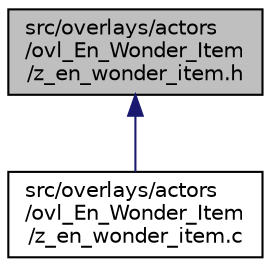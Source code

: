 digraph "src/overlays/actors/ovl_En_Wonder_Item/z_en_wonder_item.h"
{
 // LATEX_PDF_SIZE
  edge [fontname="Helvetica",fontsize="10",labelfontname="Helvetica",labelfontsize="10"];
  node [fontname="Helvetica",fontsize="10",shape=record];
  Node1 [label="src/overlays/actors\l/ovl_En_Wonder_Item\l/z_en_wonder_item.h",height=0.2,width=0.4,color="black", fillcolor="grey75", style="filled", fontcolor="black",tooltip=" "];
  Node1 -> Node2 [dir="back",color="midnightblue",fontsize="10",style="solid",fontname="Helvetica"];
  Node2 [label="src/overlays/actors\l/ovl_En_Wonder_Item\l/z_en_wonder_item.c",height=0.2,width=0.4,color="black", fillcolor="white", style="filled",URL="$da/d7d/z__en__wonder__item_8c.html",tooltip=" "];
}
